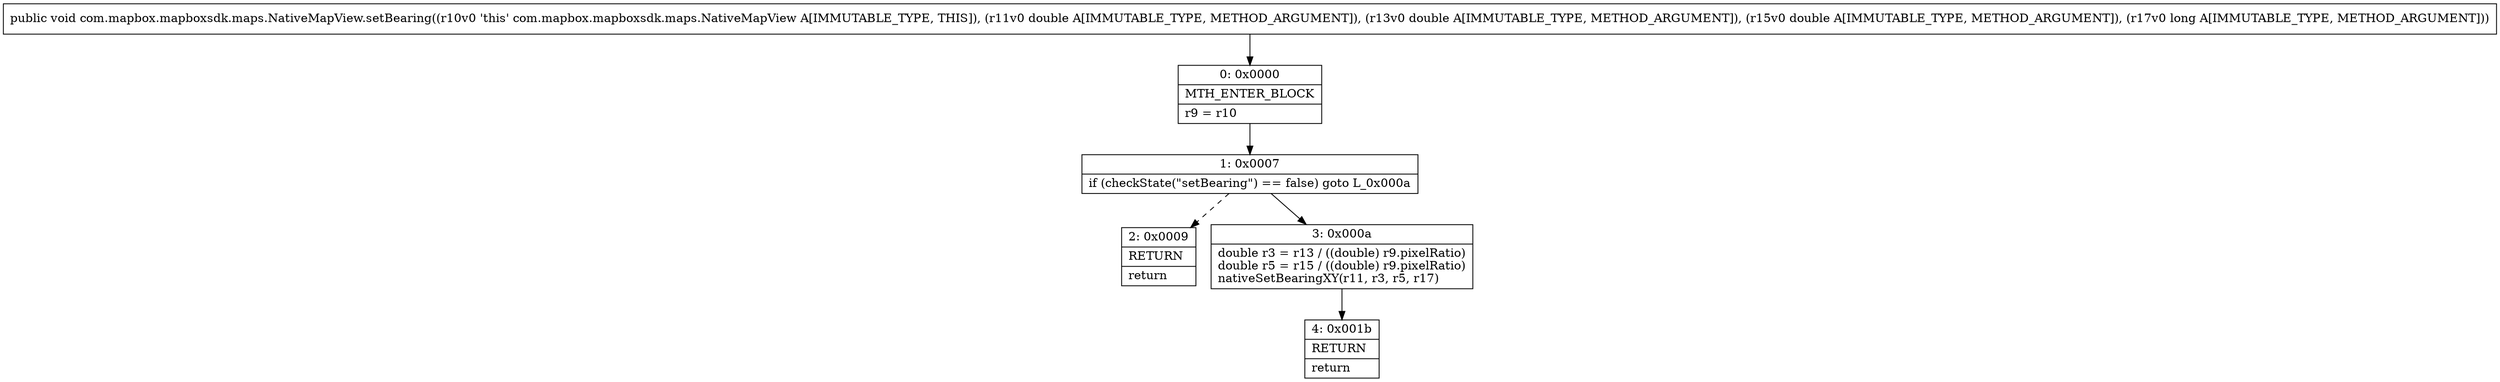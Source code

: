digraph "CFG forcom.mapbox.mapboxsdk.maps.NativeMapView.setBearing(DDDJ)V" {
Node_0 [shape=record,label="{0\:\ 0x0000|MTH_ENTER_BLOCK\l|r9 = r10\l}"];
Node_1 [shape=record,label="{1\:\ 0x0007|if (checkState(\"setBearing\") == false) goto L_0x000a\l}"];
Node_2 [shape=record,label="{2\:\ 0x0009|RETURN\l|return\l}"];
Node_3 [shape=record,label="{3\:\ 0x000a|double r3 = r13 \/ ((double) r9.pixelRatio)\ldouble r5 = r15 \/ ((double) r9.pixelRatio)\lnativeSetBearingXY(r11, r3, r5, r17)\l}"];
Node_4 [shape=record,label="{4\:\ 0x001b|RETURN\l|return\l}"];
MethodNode[shape=record,label="{public void com.mapbox.mapboxsdk.maps.NativeMapView.setBearing((r10v0 'this' com.mapbox.mapboxsdk.maps.NativeMapView A[IMMUTABLE_TYPE, THIS]), (r11v0 double A[IMMUTABLE_TYPE, METHOD_ARGUMENT]), (r13v0 double A[IMMUTABLE_TYPE, METHOD_ARGUMENT]), (r15v0 double A[IMMUTABLE_TYPE, METHOD_ARGUMENT]), (r17v0 long A[IMMUTABLE_TYPE, METHOD_ARGUMENT])) }"];
MethodNode -> Node_0;
Node_0 -> Node_1;
Node_1 -> Node_2[style=dashed];
Node_1 -> Node_3;
Node_3 -> Node_4;
}

